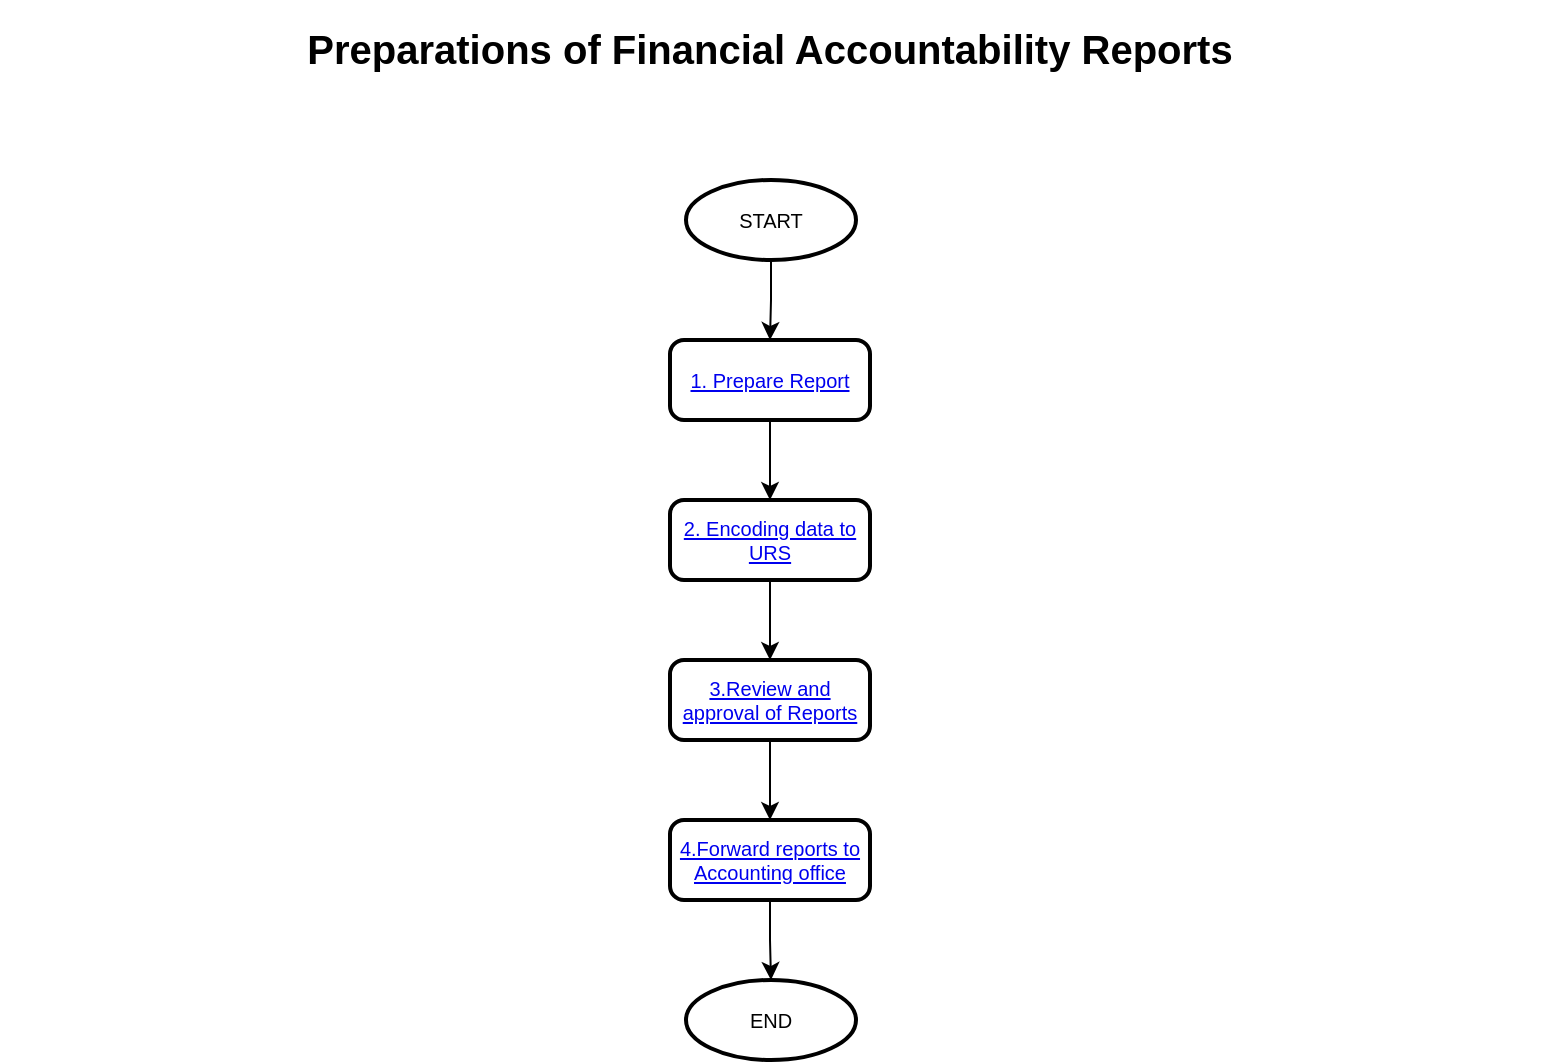 <mxfile version="20.1.2" type="github" pages="5">
  <diagram id="ffldiTkn9KKdRfjbwwl2" name="Preparations of Financial Accountability Reports">
    <mxGraphModel dx="1422" dy="754" grid="1" gridSize="10" guides="1" tooltips="1" connect="1" arrows="1" fold="1" page="1" pageScale="1" pageWidth="850" pageHeight="1100" math="0" shadow="0">
      <root>
        <mxCell id="0" />
        <mxCell id="1" parent="0" />
        <mxCell id="nK3BBAztnljaZ44SXew8-1" value="&lt;h1&gt;Preparations of Financial Accountability Reports&lt;/h1&gt;" style="text;html=1;strokeColor=none;fillColor=none;spacing=5;spacingTop=-20;whiteSpace=wrap;overflow=hidden;rounded=0;fontSize=10;align=center;" parent="1" vertex="1">
          <mxGeometry x="40" y="40" width="770" height="60" as="geometry" />
        </mxCell>
        <mxCell id="nK3BBAztnljaZ44SXew8-2" value="" style="edgeStyle=orthogonalEdgeStyle;rounded=0;orthogonalLoop=1;jettySize=auto;html=1;fontSize=10;" parent="1" source="nK3BBAztnljaZ44SXew8-3" target="nK3BBAztnljaZ44SXew8-5" edge="1">
          <mxGeometry relative="1" as="geometry" />
        </mxCell>
        <mxCell id="nK3BBAztnljaZ44SXew8-3" value="START" style="strokeWidth=2;html=1;shape=mxgraph.flowchart.start_1;whiteSpace=wrap;fontSize=10;" parent="1" vertex="1">
          <mxGeometry x="383" y="120" width="85" height="40" as="geometry" />
        </mxCell>
        <mxCell id="nK3BBAztnljaZ44SXew8-4" value="" style="edgeStyle=orthogonalEdgeStyle;rounded=0;orthogonalLoop=1;jettySize=auto;html=1;fontSize=10;" parent="1" source="nK3BBAztnljaZ44SXew8-5" target="nK3BBAztnljaZ44SXew8-7" edge="1">
          <mxGeometry relative="1" as="geometry" />
        </mxCell>
        <mxCell id="nK3BBAztnljaZ44SXew8-5" value="&lt;a href=&quot;data:page/id,hNX0t5sDPNBhHfxtsSVg&quot;&gt;1. Prepare Report&lt;/a&gt;" style="rounded=1;whiteSpace=wrap;html=1;absoluteArcSize=1;arcSize=14;strokeWidth=2;fontSize=10;" parent="1" vertex="1">
          <mxGeometry x="375" y="200" width="100" height="40" as="geometry" />
        </mxCell>
        <mxCell id="nK3BBAztnljaZ44SXew8-6" value="" style="edgeStyle=orthogonalEdgeStyle;rounded=0;orthogonalLoop=1;jettySize=auto;html=1;fontSize=10;" parent="1" source="nK3BBAztnljaZ44SXew8-7" target="nK3BBAztnljaZ44SXew8-9" edge="1">
          <mxGeometry relative="1" as="geometry" />
        </mxCell>
        <mxCell id="nK3BBAztnljaZ44SXew8-7" value="&lt;a href=&quot;data:page/id,4X3HByEnq9atPXqAKG-o&quot;&gt;2. Encoding data to URS&lt;/a&gt;" style="rounded=1;whiteSpace=wrap;html=1;absoluteArcSize=1;arcSize=14;strokeWidth=2;fontSize=10;" parent="1" vertex="1">
          <mxGeometry x="375" y="280" width="100" height="40" as="geometry" />
        </mxCell>
        <mxCell id="nK3BBAztnljaZ44SXew8-8" value="" style="edgeStyle=orthogonalEdgeStyle;rounded=0;orthogonalLoop=1;jettySize=auto;html=1;fontSize=10;" parent="1" source="nK3BBAztnljaZ44SXew8-9" target="nK3BBAztnljaZ44SXew8-11" edge="1">
          <mxGeometry relative="1" as="geometry" />
        </mxCell>
        <mxCell id="nK3BBAztnljaZ44SXew8-9" value="&lt;a href=&quot;data:page/id,VTFAJ2JaxI0PK_9Ly-v-&quot;&gt;3.Review and approval of Reports&lt;/a&gt;" style="rounded=1;whiteSpace=wrap;html=1;absoluteArcSize=1;arcSize=14;strokeWidth=2;fontSize=10;" parent="1" vertex="1">
          <mxGeometry x="375" y="360" width="100" height="40" as="geometry" />
        </mxCell>
        <mxCell id="nK3BBAztnljaZ44SXew8-10" value="" style="edgeStyle=orthogonalEdgeStyle;rounded=0;orthogonalLoop=1;jettySize=auto;html=1;fontSize=10;" parent="1" source="nK3BBAztnljaZ44SXew8-11" target="nK3BBAztnljaZ44SXew8-12" edge="1">
          <mxGeometry relative="1" as="geometry" />
        </mxCell>
        <mxCell id="nK3BBAztnljaZ44SXew8-11" value="&lt;a href=&quot;data:page/id,y2DI_Nz7UCQvOwnrBEmm&quot;&gt;4.Forward reports to Accounting office&lt;/a&gt;" style="rounded=1;whiteSpace=wrap;html=1;absoluteArcSize=1;arcSize=14;strokeWidth=2;fontSize=10;" parent="1" vertex="1">
          <mxGeometry x="375" y="440" width="100" height="40" as="geometry" />
        </mxCell>
        <mxCell id="nK3BBAztnljaZ44SXew8-12" value="END" style="strokeWidth=2;html=1;shape=mxgraph.flowchart.start_1;whiteSpace=wrap;fontSize=10;" parent="1" vertex="1">
          <mxGeometry x="383" y="520" width="85" height="40" as="geometry" />
        </mxCell>
      </root>
    </mxGraphModel>
  </diagram>
  <diagram id="hNX0t5sDPNBhHfxtsSVg" name="Prepare Report">
    <mxGraphModel dx="1422" dy="754" grid="1" gridSize="10" guides="1" tooltips="1" connect="1" arrows="1" fold="1" page="1" pageScale="1" pageWidth="850" pageHeight="1100" math="0" shadow="0">
      <root>
        <mxCell id="0" />
        <mxCell id="1" parent="0" />
        <mxCell id="djF0-oDnAQlVDyP_Gy3I-1" value="&lt;h1&gt;Prepare Report&lt;/h1&gt;" style="text;html=1;strokeColor=none;fillColor=none;spacing=5;spacingTop=-20;whiteSpace=wrap;overflow=hidden;rounded=0;fontSize=10;align=center;" parent="1" vertex="1">
          <mxGeometry x="40" y="40" width="770" height="60" as="geometry" />
        </mxCell>
        <mxCell id="vr3Bf8pgGqk-lP3qu1IN-5" value="" style="edgeStyle=orthogonalEdgeStyle;rounded=0;orthogonalLoop=1;jettySize=auto;html=1;" parent="1" source="Z1AFW4JJqmDIx2wYdR5V-1" target="vr3Bf8pgGqk-lP3qu1IN-4" edge="1">
          <mxGeometry relative="1" as="geometry" />
        </mxCell>
        <mxCell id="vr3Bf8pgGqk-lP3qu1IN-20" style="edgeStyle=orthogonalEdgeStyle;rounded=0;orthogonalLoop=1;jettySize=auto;html=1;entryX=0.5;entryY=0;entryDx=0;entryDy=0;entryPerimeter=0;" parent="1" source="Z1AFW4JJqmDIx2wYdR5V-1" target="vr3Bf8pgGqk-lP3qu1IN-16" edge="1">
          <mxGeometry relative="1" as="geometry" />
        </mxCell>
        <mxCell id="Z1AFW4JJqmDIx2wYdR5V-1" value="START" style="strokeWidth=2;html=1;shape=mxgraph.flowchart.start_1;whiteSpace=wrap;fontSize=10;" parent="1" vertex="1">
          <mxGeometry x="383" y="150" width="85" height="40" as="geometry" />
        </mxCell>
        <mxCell id="vr3Bf8pgGqk-lP3qu1IN-7" value="" style="edgeStyle=orthogonalEdgeStyle;rounded=0;orthogonalLoop=1;jettySize=auto;html=1;" parent="1" source="vr3Bf8pgGqk-lP3qu1IN-1" target="vr3Bf8pgGqk-lP3qu1IN-3" edge="1">
          <mxGeometry relative="1" as="geometry" />
        </mxCell>
        <mxCell id="vr3Bf8pgGqk-lP3qu1IN-1" value="Reporting officer A prepare reports" style="shape=trapezoid;perimeter=trapezoidPerimeter;whiteSpace=wrap;html=1;fixedSize=1;fontSize=10;strokeWidth=2;direction=west;" parent="1" vertex="1">
          <mxGeometry x="107.5" y="350" width="120" height="60" as="geometry" />
        </mxCell>
        <mxCell id="vr3Bf8pgGqk-lP3qu1IN-21" style="edgeStyle=orthogonalEdgeStyle;rounded=0;orthogonalLoop=1;jettySize=auto;html=1;entryX=0;entryY=0.5;entryDx=0;entryDy=0;entryPerimeter=0;" parent="1" source="vr3Bf8pgGqk-lP3qu1IN-3" target="vr3Bf8pgGqk-lP3qu1IN-17" edge="1">
          <mxGeometry relative="1" as="geometry">
            <Array as="points">
              <mxPoint x="160" y="620" />
            </Array>
          </mxGeometry>
        </mxCell>
        <mxCell id="vr3Bf8pgGqk-lP3qu1IN-3" value="&lt;ul&gt;&lt;li&gt;Financial Accountability &lt;br&gt;Reports(FAR) - FAR No.1&lt;/li&gt;&lt;li&gt;FAR No. 1 A&lt;/li&gt;&lt;li&gt;FAR No. 1 B&lt;span style=&quot;color: rgba(0, 0, 0, 0); font-family: monospace; font-size: 0px;&quot;&gt;%3CmxGraphModel%3E%3Croot%3E%3CmxCell%20id%3D%220%22%2F%3E%3CmxCell%20id%3D%221%22%20parent%3D%220%22%2F%3E%3CmxCell%20id%3D%222%22%20value%3D%22START%22%20style%3D%22strokeWidth%3D2%3Bhtml%3D1%3Bshape%3Dmxgraph.flowchart.start_1%3BwhiteSpace%3Dwrap%3BfontSize%3D10%3B%22%20vertex%3D%221%22%20parent%3D%221%22%3E%3CmxGeometry%20x%3D%22383%22%20y%3D%22120%22%20width%3D%2285%22%20height%3D%2240%22%20as%3D%22geometry%22%2F%3E%3C%2FmxCell%3E%3C%2Froot%3E%3C%2FmxGraphModel%3E&lt;/span&gt;&lt;/li&gt;&lt;/ul&gt;" style="strokeWidth=2;html=1;shape=mxgraph.flowchart.multi-document;whiteSpace=wrap;align=left;" parent="1" vertex="1">
          <mxGeometry x="60" y="450" width="213.5" height="100" as="geometry" />
        </mxCell>
        <mxCell id="vr3Bf8pgGqk-lP3qu1IN-6" value="" style="edgeStyle=orthogonalEdgeStyle;rounded=0;orthogonalLoop=1;jettySize=auto;html=1;" parent="1" source="vr3Bf8pgGqk-lP3qu1IN-4" target="vr3Bf8pgGqk-lP3qu1IN-1" edge="1">
          <mxGeometry relative="1" as="geometry" />
        </mxCell>
        <mxCell id="vr3Bf8pgGqk-lP3qu1IN-4" value="SAODB,RAPAL,RAOD" style="strokeWidth=2;html=1;shape=mxgraph.flowchart.multi-document;whiteSpace=wrap;verticalAlign=middle;align=center;" parent="1" vertex="1">
          <mxGeometry x="84.25" y="230" width="166.5" height="80" as="geometry" />
        </mxCell>
        <mxCell id="vr3Bf8pgGqk-lP3qu1IN-12" value="" style="edgeStyle=orthogonalEdgeStyle;rounded=0;orthogonalLoop=1;jettySize=auto;html=1;" parent="1" source="vr3Bf8pgGqk-lP3qu1IN-13" edge="1">
          <mxGeometry relative="1" as="geometry">
            <mxPoint x="672.55" y="450" as="targetPoint" />
          </mxGeometry>
        </mxCell>
        <mxCell id="vr3Bf8pgGqk-lP3qu1IN-13" value="Reporting Officer B prepare reports" style="shape=trapezoid;perimeter=trapezoidPerimeter;whiteSpace=wrap;html=1;fixedSize=1;fontSize=10;strokeWidth=2;direction=west;" parent="1" vertex="1">
          <mxGeometry x="613.25" y="350" width="120" height="60" as="geometry" />
        </mxCell>
        <mxCell id="vr3Bf8pgGqk-lP3qu1IN-15" value="" style="edgeStyle=orthogonalEdgeStyle;rounded=0;orthogonalLoop=1;jettySize=auto;html=1;" parent="1" source="vr3Bf8pgGqk-lP3qu1IN-16" target="vr3Bf8pgGqk-lP3qu1IN-13" edge="1">
          <mxGeometry relative="1" as="geometry" />
        </mxCell>
        <mxCell id="vr3Bf8pgGqk-lP3qu1IN-16" value="RBUD,RROR" style="strokeWidth=2;html=1;shape=mxgraph.flowchart.multi-document;whiteSpace=wrap;verticalAlign=middle;align=center;" parent="1" vertex="1">
          <mxGeometry x="590" y="230" width="166.5" height="80" as="geometry" />
        </mxCell>
        <mxCell id="vr3Bf8pgGqk-lP3qu1IN-17" value="END" style="strokeWidth=2;html=1;shape=mxgraph.flowchart.start_1;whiteSpace=wrap;fontSize=10;" parent="1" vertex="1">
          <mxGeometry x="383" y="600" width="85" height="40" as="geometry" />
        </mxCell>
        <mxCell id="vr3Bf8pgGqk-lP3qu1IN-23" style="edgeStyle=orthogonalEdgeStyle;rounded=0;orthogonalLoop=1;jettySize=auto;html=1;" parent="1" source="vr3Bf8pgGqk-lP3qu1IN-22" edge="1">
          <mxGeometry relative="1" as="geometry">
            <mxPoint x="470" y="620" as="targetPoint" />
            <Array as="points">
              <mxPoint x="670" y="620" />
            </Array>
          </mxGeometry>
        </mxCell>
        <mxCell id="vr3Bf8pgGqk-lP3qu1IN-22" value="&lt;ul&gt;&lt;li&gt;FAR No. 2 A&lt;/li&gt;&lt;li&gt;FAR No.1-C&lt;/li&gt;&lt;li&gt;FAR No.6&lt;/li&gt;&lt;/ul&gt;" style="strokeWidth=2;html=1;shape=mxgraph.flowchart.multi-document;whiteSpace=wrap;align=left;" parent="1" vertex="1">
          <mxGeometry x="596.5" y="450" width="153.5" height="100" as="geometry" />
        </mxCell>
      </root>
    </mxGraphModel>
  </diagram>
  <diagram id="4X3HByEnq9atPXqAKG-o" name="Encoding of data to URS">
    <mxGraphModel dx="1422" dy="754" grid="1" gridSize="10" guides="1" tooltips="1" connect="1" arrows="1" fold="1" page="1" pageScale="1" pageWidth="850" pageHeight="1100" math="0" shadow="0">
      <root>
        <mxCell id="0" />
        <mxCell id="1" parent="0" />
        <mxCell id="JKaFuh78sBB5WHeBH_Gw-1" value="&lt;h1&gt;Encoding of data to URS&lt;/h1&gt;" style="text;html=1;strokeColor=none;fillColor=none;spacing=5;spacingTop=-20;whiteSpace=wrap;overflow=hidden;rounded=0;fontSize=10;align=center;" parent="1" vertex="1">
          <mxGeometry x="40" y="40" width="770" height="60" as="geometry" />
        </mxCell>
        <mxCell id="Qs4vKYfW3ruhJfs4tc87-3" style="edgeStyle=orthogonalEdgeStyle;rounded=0;orthogonalLoop=1;jettySize=auto;html=1;" parent="1" source="JKaFuh78sBB5WHeBH_Gw-2" target="Qs4vKYfW3ruhJfs4tc87-1" edge="1">
          <mxGeometry relative="1" as="geometry" />
        </mxCell>
        <mxCell id="Qs4vKYfW3ruhJfs4tc87-4" style="edgeStyle=orthogonalEdgeStyle;rounded=0;orthogonalLoop=1;jettySize=auto;html=1;entryX=0.521;entryY=0.1;entryDx=0;entryDy=0;entryPerimeter=0;" parent="1" source="JKaFuh78sBB5WHeBH_Gw-2" target="Qs4vKYfW3ruhJfs4tc87-2" edge="1">
          <mxGeometry relative="1" as="geometry" />
        </mxCell>
        <mxCell id="JKaFuh78sBB5WHeBH_Gw-2" value="START" style="strokeWidth=2;html=1;shape=mxgraph.flowchart.start_1;whiteSpace=wrap;fontSize=10;" parent="1" vertex="1">
          <mxGeometry x="383" y="120" width="85" height="40" as="geometry" />
        </mxCell>
        <mxCell id="ddRw3v5pMS4OvuTsewNY-3" style="edgeStyle=orthogonalEdgeStyle;rounded=0;orthogonalLoop=1;jettySize=auto;html=1;" parent="1" source="Qs4vKYfW3ruhJfs4tc87-1" target="X57IbKvWO4P6NCfngf-Q-1" edge="1">
          <mxGeometry relative="1" as="geometry" />
        </mxCell>
        <mxCell id="Qs4vKYfW3ruhJfs4tc87-1" value="&lt;ul&gt;&lt;li&gt;Financial Accountability &lt;br&gt;Reports(FAR) - FAR No.1&lt;/li&gt;&lt;li&gt;FAR No. 1 A&lt;/li&gt;&lt;li&gt;FAR No. 1 B&lt;span style=&quot;color: rgba(0, 0, 0, 0); font-family: monospace; font-size: 0px;&quot;&gt;%3CmxGraphModel%3E%3Croot%3E%3CmxCell%20id%3D%220%22%2F%3E%3CmxCell%20id%3D%221%22%20parent%3D%220%22%2F%3E%3CmxCell%20id%3D%222%22%20value%3D%22START%22%20style%3D%22strokeWidth%3D2%3Bhtml%3D1%3Bshape%3Dmxgraph.flowchart.start_1%3BwhiteSpace%3Dwrap%3BfontSize%3D10%3B%22%20vertex%3D%221%22%20parent%3D%221%22%3E%3CmxGeometry%20x%3D%22383%22%20y%3D%22120%22%20width%3D%2285%22%20height%3D%2240%22%20as%3D%22geometry%22%2F%3E%3C%2FmxCell%3E%3C%2Froot%3E%3C%2FmxGraphModel%3E&lt;/span&gt;&lt;/li&gt;&lt;/ul&gt;" style="strokeWidth=2;html=1;shape=mxgraph.flowchart.multi-document;whiteSpace=wrap;align=left;" parent="1" vertex="1">
          <mxGeometry x="169.5" y="200" width="213.5" height="100" as="geometry" />
        </mxCell>
        <mxCell id="ddRw3v5pMS4OvuTsewNY-4" style="edgeStyle=orthogonalEdgeStyle;rounded=0;orthogonalLoop=1;jettySize=auto;html=1;" parent="1" source="Qs4vKYfW3ruhJfs4tc87-2" target="X57IbKvWO4P6NCfngf-Q-1" edge="1">
          <mxGeometry relative="1" as="geometry" />
        </mxCell>
        <mxCell id="Qs4vKYfW3ruhJfs4tc87-2" value="&lt;ul&gt;&lt;li&gt;FAR No. 2 A&lt;/li&gt;&lt;li&gt;FAR No.1-C&lt;/li&gt;&lt;li&gt;FAR No.6&lt;/li&gt;&lt;/ul&gt;" style="strokeWidth=2;html=1;shape=mxgraph.flowchart.multi-document;whiteSpace=wrap;align=left;" parent="1" vertex="1">
          <mxGeometry x="468" y="200" width="153.5" height="100" as="geometry" />
        </mxCell>
        <mxCell id="ddRw3v5pMS4OvuTsewNY-2" value="" style="edgeStyle=orthogonalEdgeStyle;rounded=0;orthogonalLoop=1;jettySize=auto;html=1;" parent="1" source="X57IbKvWO4P6NCfngf-Q-1" target="ddRw3v5pMS4OvuTsewNY-1" edge="1">
          <mxGeometry relative="1" as="geometry" />
        </mxCell>
        <mxCell id="ddRw3v5pMS4OvuTsewNY-6" value="" style="edgeStyle=orthogonalEdgeStyle;rounded=0;orthogonalLoop=1;jettySize=auto;html=1;" parent="1" source="X57IbKvWO4P6NCfngf-Q-1" target="ddRw3v5pMS4OvuTsewNY-5" edge="1">
          <mxGeometry relative="1" as="geometry" />
        </mxCell>
        <mxCell id="X57IbKvWO4P6NCfngf-Q-1" value="Reporting Officers encode the data in the URS" style="html=1;strokeWidth=2;shape=manualInput;whiteSpace=wrap;rounded=1;size=26;arcSize=11;verticalAlign=bottom;" parent="1" vertex="1">
          <mxGeometry x="363" y="345" width="125" height="70" as="geometry" />
        </mxCell>
        <mxCell id="ddRw3v5pMS4OvuTsewNY-1" value="URS (Unified Reporting System)" style="strokeWidth=2;html=1;shape=mxgraph.flowchart.stored_data;whiteSpace=wrap;" parent="1" vertex="1">
          <mxGeometry x="550" y="350" width="120" height="60" as="geometry" />
        </mxCell>
        <mxCell id="ddRw3v5pMS4OvuTsewNY-8" value="" style="edgeStyle=orthogonalEdgeStyle;rounded=0;orthogonalLoop=1;jettySize=auto;html=1;" parent="1" source="ddRw3v5pMS4OvuTsewNY-5" target="ddRw3v5pMS4OvuTsewNY-7" edge="1">
          <mxGeometry relative="1" as="geometry" />
        </mxCell>
        <mxCell id="ddRw3v5pMS4OvuTsewNY-5" value="Informs &lt;b&gt;Accounting Office&lt;/b&gt;&lt;br&gt;&amp;nbsp;to complete data &lt;br&gt;needed in the URS" style="verticalLabelPosition=middle;verticalAlign=middle;html=1;shape=trapezoid;perimeter=trapezoidPerimeter;whiteSpace=wrap;size=0.23;arcSize=10;flipV=1;labelPosition=center;align=center;fillColor=#e1d5e7;strokeColor=#9673a6;" parent="1" vertex="1">
          <mxGeometry x="310.5" y="470" width="230" height="70" as="geometry" />
        </mxCell>
        <mxCell id="ddRw3v5pMS4OvuTsewNY-7" value="END" style="strokeWidth=2;html=1;shape=mxgraph.flowchart.start_1;whiteSpace=wrap;fontSize=10;" parent="1" vertex="1">
          <mxGeometry x="383" y="580" width="85" height="40" as="geometry" />
        </mxCell>
        <mxCell id="ddRw3v5pMS4OvuTsewNY-10" value="" style="edgeStyle=orthogonalEdgeStyle;rounded=0;orthogonalLoop=1;jettySize=auto;html=1;" parent="1" source="ddRw3v5pMS4OvuTsewNY-9" target="ddRw3v5pMS4OvuTsewNY-5" edge="1">
          <mxGeometry relative="1" as="geometry" />
        </mxCell>
        <mxCell id="ddRw3v5pMS4OvuTsewNY-9" value="" style="strokeWidth=2;html=1;shape=mxgraph.flowchart.annotation_2;align=left;labelPosition=right;pointerEvents=1;" parent="1" vertex="1">
          <mxGeometry x="550" y="440" width="50" height="130" as="geometry" />
        </mxCell>
        <mxCell id="ddRw3v5pMS4OvuTsewNY-11" value="&lt;ul&gt;&lt;li&gt;Steps of encoding of data to URS - Refer to the Unified Reporting System Quick User Guide&lt;/li&gt;&lt;/ul&gt;" style="text;html=1;strokeColor=#9673a6;fillColor=#e1d5e7;align=left;verticalAlign=middle;whiteSpace=wrap;rounded=0;" parent="1" vertex="1">
          <mxGeometry x="580" y="450" width="260" height="65" as="geometry" />
        </mxCell>
        <mxCell id="K9rYx0F77UJxiH1cJOYf-1" value="&lt;ul style=&quot;text-align: left;&quot;&gt;&lt;li&gt;Refer to Booking Financial Transactions and Submission of Financial Reports Procedure&lt;/li&gt;&lt;/ul&gt;" style="text;html=1;strokeColor=none;fillColor=none;align=center;verticalAlign=middle;whiteSpace=wrap;rounded=0;" parent="1" vertex="1">
          <mxGeometry x="560" y="510" width="280" height="70" as="geometry" />
        </mxCell>
      </root>
    </mxGraphModel>
  </diagram>
  <diagram id="VTFAJ2JaxI0PK_9Ly-v-" name="Review and Approval of Reports">
    <mxGraphModel dx="1422" dy="754" grid="1" gridSize="10" guides="1" tooltips="1" connect="1" arrows="1" fold="1" page="1" pageScale="1" pageWidth="850" pageHeight="1100" math="0" shadow="0">
      <root>
        <mxCell id="0" />
        <mxCell id="1" parent="0" />
        <mxCell id="4Y9E8vktefWTgB64Fjwy-1" value="&lt;h1&gt;Review and Approval of Reports&lt;/h1&gt;" style="text;html=1;strokeColor=none;fillColor=none;spacing=5;spacingTop=-20;whiteSpace=wrap;overflow=hidden;rounded=0;fontSize=10;align=center;" parent="1" vertex="1">
          <mxGeometry x="40" y="40" width="770" height="60" as="geometry" />
        </mxCell>
        <mxCell id="4Y9E8vktefWTgB64Fjwy-4" value="" style="edgeStyle=orthogonalEdgeStyle;rounded=0;orthogonalLoop=1;jettySize=auto;html=1;" parent="1" source="4Y9E8vktefWTgB64Fjwy-2" target="4Y9E8vktefWTgB64Fjwy-3" edge="1">
          <mxGeometry relative="1" as="geometry" />
        </mxCell>
        <mxCell id="4Y9E8vktefWTgB64Fjwy-2" value="START" style="strokeWidth=2;html=1;shape=mxgraph.flowchart.start_1;whiteSpace=wrap;fontSize=10;" parent="1" vertex="1">
          <mxGeometry x="383" y="120" width="85" height="40" as="geometry" />
        </mxCell>
        <mxCell id="CAPQ1BzGVPU-e7NiDH_I-3" value="" style="edgeStyle=orthogonalEdgeStyle;rounded=0;orthogonalLoop=1;jettySize=auto;html=1;" parent="1" source="4Y9E8vktefWTgB64Fjwy-3" target="CAPQ1BzGVPU-e7NiDH_I-2" edge="1">
          <mxGeometry relative="1" as="geometry" />
        </mxCell>
        <mxCell id="4Y9E8vktefWTgB64Fjwy-3" value="Data in Unified Reporting System&lt;br&gt;(URS)" style="shape=parallelogram;html=1;strokeWidth=2;perimeter=parallelogramPerimeter;whiteSpace=wrap;rounded=1;arcSize=12;size=0.23;fillColor=#d5e8d4;strokeColor=#82b366;" parent="1" vertex="1">
          <mxGeometry x="290" y="200" width="270" height="60" as="geometry" />
        </mxCell>
        <mxCell id="CAPQ1BzGVPU-e7NiDH_I-9" value="" style="edgeStyle=orthogonalEdgeStyle;rounded=0;orthogonalLoop=1;jettySize=auto;html=1;" parent="1" source="CAPQ1BzGVPU-e7NiDH_I-2" target="CAPQ1BzGVPU-e7NiDH_I-4" edge="1">
          <mxGeometry relative="1" as="geometry" />
        </mxCell>
        <mxCell id="CAPQ1BzGVPU-e7NiDH_I-2" value="Reporting officers generate fully accomplished reports" style="shape=trapezoid;perimeter=trapezoidPerimeter;whiteSpace=wrap;html=1;fixedSize=1;strokeWidth=2;rounded=1;arcSize=12;direction=west;" parent="1" vertex="1">
          <mxGeometry x="328" y="300" width="195" height="70" as="geometry" />
        </mxCell>
        <mxCell id="CAPQ1BzGVPU-e7NiDH_I-10" value="" style="edgeStyle=orthogonalEdgeStyle;rounded=0;orthogonalLoop=1;jettySize=auto;html=1;" parent="1" source="CAPQ1BzGVPU-e7NiDH_I-4" target="CAPQ1BzGVPU-e7NiDH_I-5" edge="1">
          <mxGeometry relative="1" as="geometry" />
        </mxCell>
        <mxCell id="CAPQ1BzGVPU-e7NiDH_I-4" value="Initials below name of SAO" style="shape=trapezoid;perimeter=trapezoidPerimeter;whiteSpace=wrap;html=1;fixedSize=1;strokeWidth=2;rounded=1;arcSize=12;direction=west;" parent="1" vertex="1">
          <mxGeometry x="328" y="410" width="195" height="70" as="geometry" />
        </mxCell>
        <mxCell id="CAPQ1BzGVPU-e7NiDH_I-11" value="" style="edgeStyle=orthogonalEdgeStyle;rounded=0;orthogonalLoop=1;jettySize=auto;html=1;" parent="1" source="CAPQ1BzGVPU-e7NiDH_I-5" target="CAPQ1BzGVPU-e7NiDH_I-6" edge="1">
          <mxGeometry relative="1" as="geometry" />
        </mxCell>
        <mxCell id="CAPQ1BzGVPU-e7NiDH_I-5" value="Forwards to AO V for review&lt;br&gt;and initials" style="shape=trapezoid;perimeter=trapezoidPerimeter;whiteSpace=wrap;html=1;fixedSize=1;strokeWidth=2;rounded=1;arcSize=12;direction=west;" parent="1" vertex="1">
          <mxGeometry x="328" y="520" width="195" height="70" as="geometry" />
        </mxCell>
        <mxCell id="CAPQ1BzGVPU-e7NiDH_I-12" value="" style="edgeStyle=orthogonalEdgeStyle;rounded=0;orthogonalLoop=1;jettySize=auto;html=1;" parent="1" source="CAPQ1BzGVPU-e7NiDH_I-6" target="CAPQ1BzGVPU-e7NiDH_I-7" edge="1">
          <mxGeometry relative="1" as="geometry" />
        </mxCell>
        <mxCell id="CAPQ1BzGVPU-e7NiDH_I-6" value="SAO shall affix signature on the reports and forwards to Processing Clerk B" style="shape=trapezoid;perimeter=trapezoidPerimeter;whiteSpace=wrap;html=1;fixedSize=1;strokeWidth=2;rounded=1;arcSize=12;direction=west;" parent="1" vertex="1">
          <mxGeometry x="328" y="640" width="195" height="70" as="geometry" />
        </mxCell>
        <mxCell id="CAPQ1BzGVPU-e7NiDH_I-7" value="END" style="strokeWidth=2;html=1;shape=mxgraph.flowchart.start_1;whiteSpace=wrap;fontSize=10;" parent="1" vertex="1">
          <mxGeometry x="383" y="760" width="85" height="40" as="geometry" />
        </mxCell>
        <mxCell id="CAPQ1BzGVPU-e7NiDH_I-8" style="edgeStyle=orthogonalEdgeStyle;rounded=0;orthogonalLoop=1;jettySize=auto;html=1;exitX=0.5;exitY=1;exitDx=0;exitDy=0;exitPerimeter=0;" parent="1" source="CAPQ1BzGVPU-e7NiDH_I-7" target="CAPQ1BzGVPU-e7NiDH_I-7" edge="1">
          <mxGeometry relative="1" as="geometry" />
        </mxCell>
      </root>
    </mxGraphModel>
  </diagram>
  <diagram id="y2DI_Nz7UCQvOwnrBEmm" name="Forwards to Accounting Office">
    <mxGraphModel dx="1422" dy="754" grid="1" gridSize="10" guides="1" tooltips="1" connect="1" arrows="1" fold="1" page="1" pageScale="1" pageWidth="850" pageHeight="1100" math="0" shadow="0">
      <root>
        <mxCell id="0" />
        <mxCell id="1" parent="0" />
        <mxCell id="pIL59QYj3LGMSyfsJFNX-1" value="&lt;h1&gt;Forwards to Accounting Office&lt;/h1&gt;" style="text;html=1;strokeColor=none;fillColor=none;spacing=5;spacingTop=-20;whiteSpace=wrap;overflow=hidden;rounded=0;fontSize=10;align=center;" parent="1" vertex="1">
          <mxGeometry x="40" y="40" width="770" height="60" as="geometry" />
        </mxCell>
        <mxCell id="pIL59QYj3LGMSyfsJFNX-2" value="" style="edgeStyle=orthogonalEdgeStyle;rounded=0;orthogonalLoop=1;jettySize=auto;html=1;" parent="1" source="pIL59QYj3LGMSyfsJFNX-3" edge="1">
          <mxGeometry relative="1" as="geometry">
            <mxPoint x="425" y="200" as="targetPoint" />
          </mxGeometry>
        </mxCell>
        <mxCell id="pIL59QYj3LGMSyfsJFNX-3" value="START" style="strokeWidth=2;html=1;shape=mxgraph.flowchart.start_1;whiteSpace=wrap;fontSize=10;" parent="1" vertex="1">
          <mxGeometry x="383" y="120" width="85" height="40" as="geometry" />
        </mxCell>
        <mxCell id="pIL59QYj3LGMSyfsJFNX-4" value="" style="edgeStyle=orthogonalEdgeStyle;rounded=0;orthogonalLoop=1;jettySize=auto;html=1;" parent="1" target="pIL59QYj3LGMSyfsJFNX-7" edge="1">
          <mxGeometry relative="1" as="geometry">
            <mxPoint x="425" y="260" as="sourcePoint" />
          </mxGeometry>
        </mxCell>
        <mxCell id="pIL59QYj3LGMSyfsJFNX-6" value="" style="edgeStyle=orthogonalEdgeStyle;rounded=0;orthogonalLoop=1;jettySize=auto;html=1;" parent="1" source="pIL59QYj3LGMSyfsJFNX-7" target="pIL59QYj3LGMSyfsJFNX-9" edge="1">
          <mxGeometry relative="1" as="geometry" />
        </mxCell>
        <mxCell id="pIL59QYj3LGMSyfsJFNX-7" value="Processing Clerk B shall forward reports to &lt;b&gt;Accounting Office &lt;/b&gt;for consideration" style="shape=trapezoid;perimeter=trapezoidPerimeter;whiteSpace=wrap;html=1;fixedSize=1;strokeWidth=2;rounded=1;arcSize=12;direction=west;fillColor=#e1d5e7;strokeColor=#9673a6;" parent="1" vertex="1">
          <mxGeometry x="328" y="300" width="195" height="70" as="geometry" />
        </mxCell>
        <mxCell id="pIL59QYj3LGMSyfsJFNX-8" value="" style="edgeStyle=orthogonalEdgeStyle;rounded=0;orthogonalLoop=1;jettySize=auto;html=1;" parent="1" source="pIL59QYj3LGMSyfsJFNX-9" edge="1">
          <mxGeometry relative="1" as="geometry">
            <mxPoint x="425.5" y="520" as="targetPoint" />
          </mxGeometry>
        </mxCell>
        <mxCell id="pIL59QYj3LGMSyfsJFNX-9" value="Submit to DBM" style="shape=trapezoid;perimeter=trapezoidPerimeter;whiteSpace=wrap;html=1;fixedSize=1;strokeWidth=2;rounded=1;arcSize=12;direction=west;" parent="1" vertex="1">
          <mxGeometry x="328" y="410" width="195" height="70" as="geometry" />
        </mxCell>
        <mxCell id="pIL59QYj3LGMSyfsJFNX-14" value="END" style="strokeWidth=2;html=1;shape=mxgraph.flowchart.start_1;whiteSpace=wrap;fontSize=10;" parent="1" vertex="1">
          <mxGeometry x="383" y="520" width="85" height="40" as="geometry" />
        </mxCell>
        <mxCell id="pIL59QYj3LGMSyfsJFNX-15" style="edgeStyle=orthogonalEdgeStyle;rounded=0;orthogonalLoop=1;jettySize=auto;html=1;exitX=0.5;exitY=1;exitDx=0;exitDy=0;exitPerimeter=0;" parent="1" source="pIL59QYj3LGMSyfsJFNX-14" target="pIL59QYj3LGMSyfsJFNX-14" edge="1">
          <mxGeometry relative="1" as="geometry" />
        </mxCell>
        <mxCell id="pIL59QYj3LGMSyfsJFNX-16" value="Financial Accountability Reports" style="strokeWidth=2;html=1;shape=mxgraph.flowchart.document2;whiteSpace=wrap;size=0.25;verticalAlign=top;" parent="1" vertex="1">
          <mxGeometry x="375.5" y="190" width="100" height="70" as="geometry" />
        </mxCell>
      </root>
    </mxGraphModel>
  </diagram>
</mxfile>
